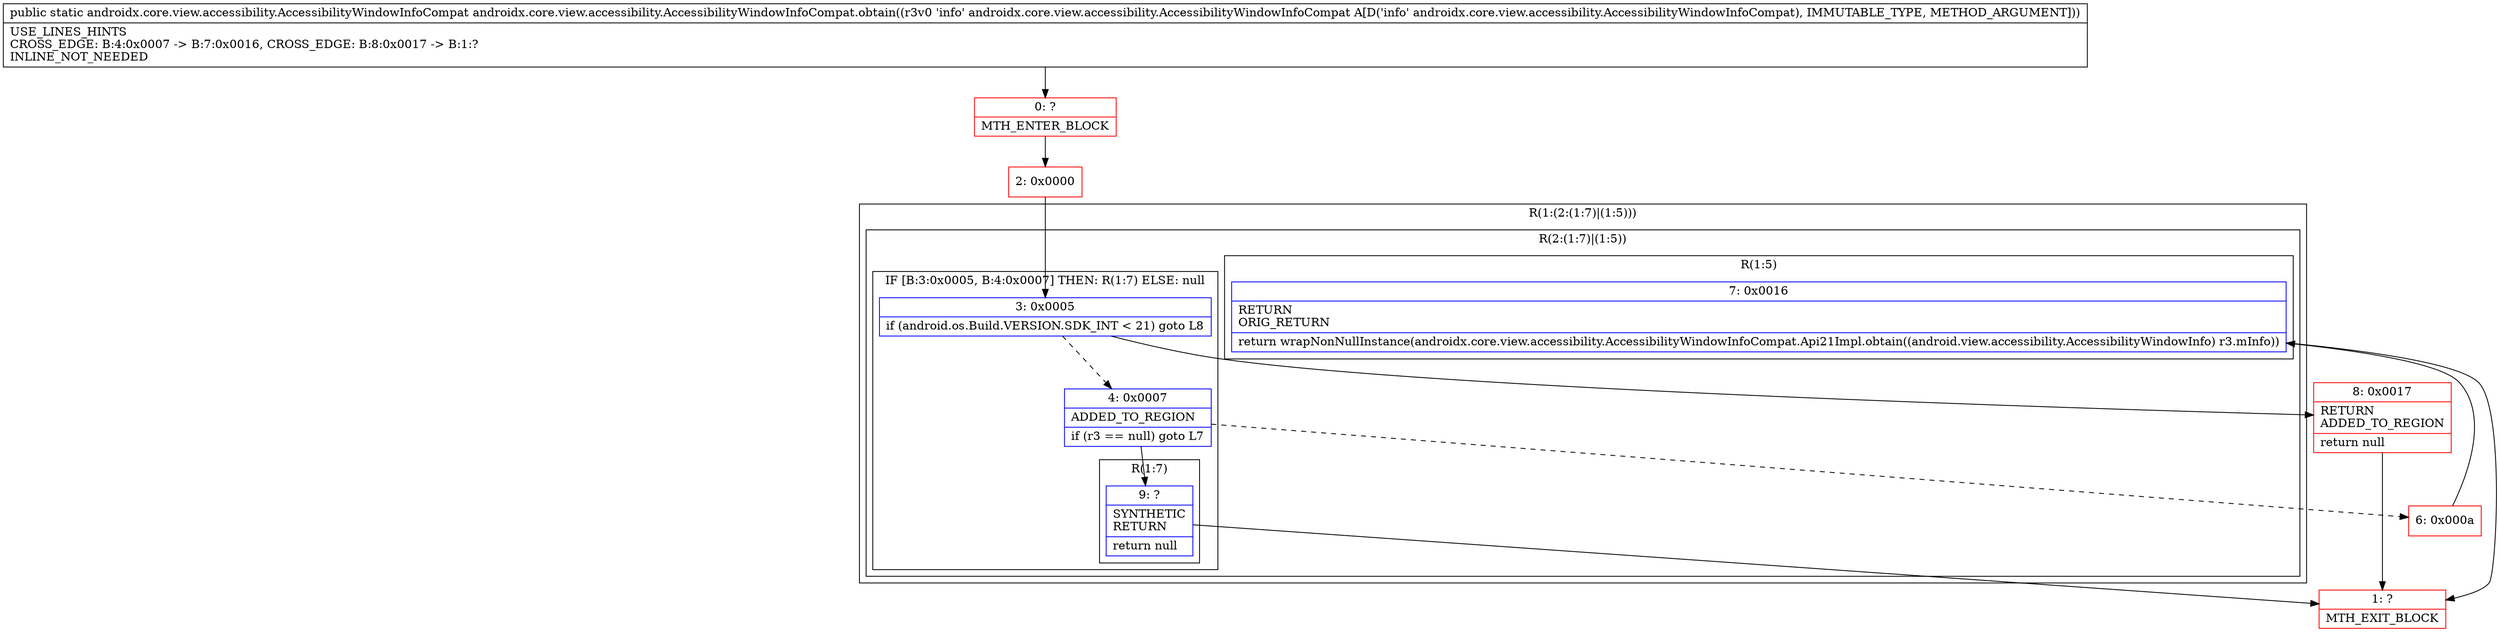 digraph "CFG forandroidx.core.view.accessibility.AccessibilityWindowInfoCompat.obtain(Landroidx\/core\/view\/accessibility\/AccessibilityWindowInfoCompat;)Landroidx\/core\/view\/accessibility\/AccessibilityWindowInfoCompat;" {
subgraph cluster_Region_113789028 {
label = "R(1:(2:(1:7)|(1:5)))";
node [shape=record,color=blue];
subgraph cluster_Region_625568868 {
label = "R(2:(1:7)|(1:5))";
node [shape=record,color=blue];
subgraph cluster_IfRegion_259214168 {
label = "IF [B:3:0x0005, B:4:0x0007] THEN: R(1:7) ELSE: null";
node [shape=record,color=blue];
Node_3 [shape=record,label="{3\:\ 0x0005|if (android.os.Build.VERSION.SDK_INT \< 21) goto L8\l}"];
Node_4 [shape=record,label="{4\:\ 0x0007|ADDED_TO_REGION\l|if (r3 == null) goto L7\l}"];
subgraph cluster_Region_2121895607 {
label = "R(1:7)";
node [shape=record,color=blue];
Node_9 [shape=record,label="{9\:\ ?|SYNTHETIC\lRETURN\l|return null\l}"];
}
}
subgraph cluster_Region_985035380 {
label = "R(1:5)";
node [shape=record,color=blue];
Node_7 [shape=record,label="{7\:\ 0x0016|RETURN\lORIG_RETURN\l|return wrapNonNullInstance(androidx.core.view.accessibility.AccessibilityWindowInfoCompat.Api21Impl.obtain((android.view.accessibility.AccessibilityWindowInfo) r3.mInfo))\l}"];
}
}
}
Node_0 [shape=record,color=red,label="{0\:\ ?|MTH_ENTER_BLOCK\l}"];
Node_2 [shape=record,color=red,label="{2\:\ 0x0000}"];
Node_6 [shape=record,color=red,label="{6\:\ 0x000a}"];
Node_1 [shape=record,color=red,label="{1\:\ ?|MTH_EXIT_BLOCK\l}"];
Node_8 [shape=record,color=red,label="{8\:\ 0x0017|RETURN\lADDED_TO_REGION\l|return null\l}"];
MethodNode[shape=record,label="{public static androidx.core.view.accessibility.AccessibilityWindowInfoCompat androidx.core.view.accessibility.AccessibilityWindowInfoCompat.obtain((r3v0 'info' androidx.core.view.accessibility.AccessibilityWindowInfoCompat A[D('info' androidx.core.view.accessibility.AccessibilityWindowInfoCompat), IMMUTABLE_TYPE, METHOD_ARGUMENT]))  | USE_LINES_HINTS\lCROSS_EDGE: B:4:0x0007 \-\> B:7:0x0016, CROSS_EDGE: B:8:0x0017 \-\> B:1:?\lINLINE_NOT_NEEDED\l}"];
MethodNode -> Node_0;Node_3 -> Node_4[style=dashed];
Node_3 -> Node_8;
Node_4 -> Node_6[style=dashed];
Node_4 -> Node_9;
Node_9 -> Node_1;
Node_7 -> Node_1;
Node_0 -> Node_2;
Node_2 -> Node_3;
Node_6 -> Node_7;
Node_8 -> Node_1;
}

